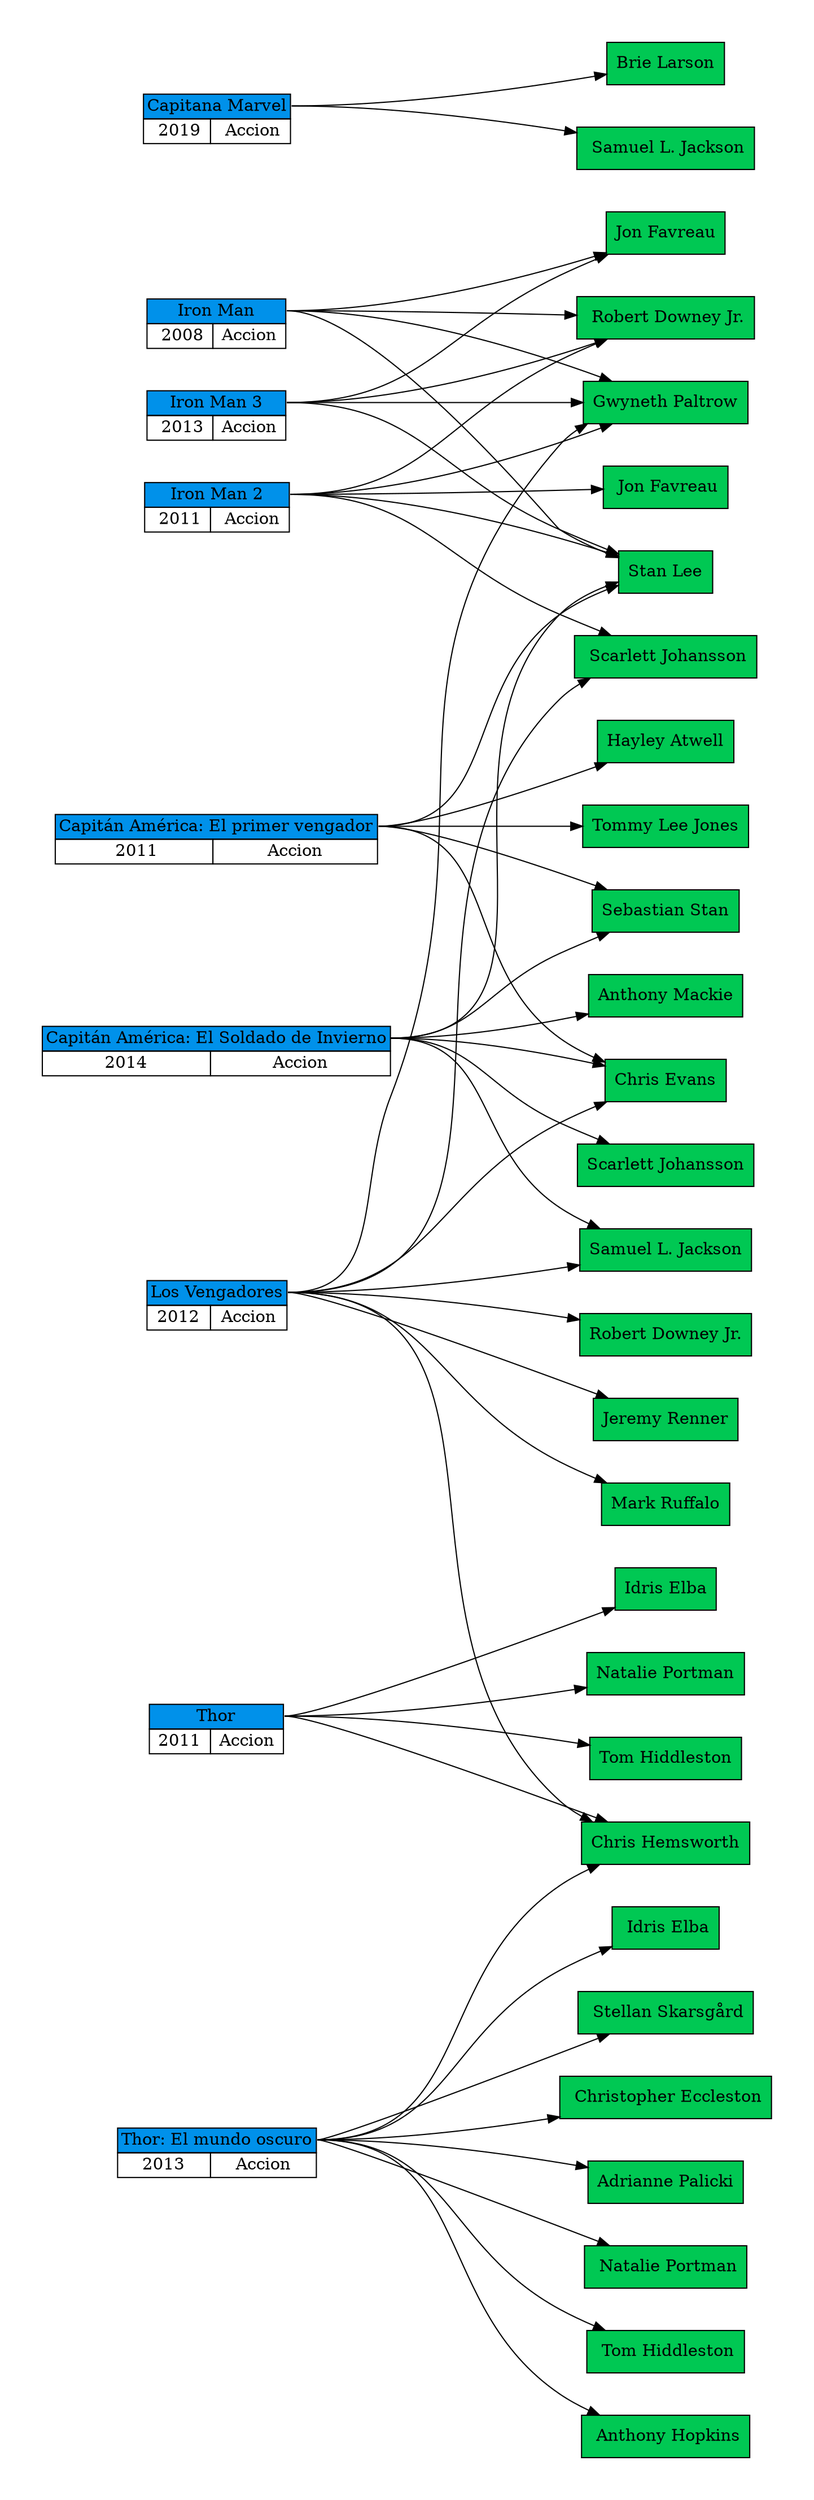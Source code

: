 
    digraph main {
        graph [pad="0.5", nodesep="0.5", ranksep="2"];
        node [shape=plain]
        rankdir=LR;

    
nodo1 [label=<
        <table border="0" cellborder="1" cellspacing="0">
        <tr><td bgcolor="#0091ea" port="p1" colspan="2">Capitán América: El primer vengador</td></tr>
        <tr><td>  2011 </td><td> Accion </td></tr>
        </table>>];


nodo2 [label=<
        <table border="0" cellborder="1" cellspacing="0">
        <tr><td bgcolor="#0091ea" port="p1" colspan="2">Capitana Marvel</td></tr>
        <tr><td>  2019 </td><td>  Accion </td></tr>
        </table>>];


nodo3 [label=<
        <table border="0" cellborder="1" cellspacing="0">
        <tr><td bgcolor="#0091ea" port="p1" colspan="2">Iron Man</td></tr>
        <tr><td>  2008 </td><td> Accion </td></tr>
        </table>>];


nodo4 [label=<
        <table border="0" cellborder="1" cellspacing="0">
        <tr><td bgcolor="#0091ea" port="p1" colspan="2">Iron Man 2</td></tr>
        <tr><td>  2011 </td><td>  Accion </td></tr>
        </table>>];


nodo5 [label=<
        <table border="0" cellborder="1" cellspacing="0">
        <tr><td bgcolor="#0091ea" port="p1" colspan="2">Thor</td></tr>
        <tr><td> 2011 </td><td> Accion </td></tr>
        </table>>];


nodo6 [label=<
        <table border="0" cellborder="1" cellspacing="0">
        <tr><td bgcolor="#0091ea" port="p1" colspan="2">Los Vengadores</td></tr>
        <tr><td> 2012 </td><td> Accion </td></tr>
        </table>>];


nodo7 [label=<
        <table border="0" cellborder="1" cellspacing="0">
        <tr><td bgcolor="#0091ea" port="p1" colspan="2">Thor: El mundo oscuro</td></tr>
        <tr><td> 2013 </td><td> Accion </td></tr>
        </table>>];


nodo8 [label=<
        <table border="0" cellborder="1" cellspacing="0">
        <tr><td bgcolor="#0091ea" port="p1" colspan="2">Iron Man 3</td></tr>
        <tr><td>  2013 </td><td> Accion </td></tr>
        </table>>];


nodo9 [label=<
        <table border="0" cellborder="1" cellspacing="0">
        <tr><td bgcolor="#0091ea" port="p1" colspan="2">Capitán América: El Soldado de Invierno</td></tr>
        <tr><td> 2014 </td><td> Accion </td></tr>
        </table>>];

node [shape=box, style=filled, fillcolor="#00c853"]	"Chris Evans"
	"Tommy Lee Jones"
	"Hayley Atwell"
	"Sebastian Stan"
	"Stan Lee"
	"Brie Larson"
	" Samuel L. Jackson"
	" Robert Downey Jr."
	"Jon Favreau"
	"Gwyneth Paltrow"
	"Stan Lee"
	" Robert Downey Jr."
	" Jon Favreau"
	"Gwyneth Paltrow"
	"Stan Lee"
	" Scarlett Johansson"
	"Chris Hemsworth"
	"Natalie Portman"
	"Tom Hiddleston"
	"Idris Elba"
	" Scarlett Johansson"
	"Gwyneth Paltrow"
	"Robert Downey Jr."
	"Jeremy Renner"
	"Chris Evans"
	"Chris Hemsworth"
	"Mark Ruffalo"
	"Samuel L. Jackson"
	"Chris Hemsworth"
	" Natalie Portman"
	" Tom Hiddleston"
	" Anthony Hopkins"
	" Idris Elba"
	" Stellan Skarsgård"
	" Christopher Eccleston"
	"Adrianne Palicki"
	" Robert Downey Jr."
	"Jon Favreau"
	"Gwyneth Paltrow"
	"Stan Lee"
	"Chris Evans"
	"Scarlett Johansson"
	"Sebastian Stan"
	"Anthony Mackie"
	"Samuel L. Jackson"
	"Stan Lee"
	nodo1:p1 -> "Chris Evans";
	nodo1:p1 -> "Tommy Lee Jones";
	nodo1:p1 -> "Hayley Atwell";
	nodo1:p1 -> "Sebastian Stan";
	nodo1:p1 -> "Stan Lee";
	nodo2:p1 -> "Brie Larson";
	nodo2:p1 -> " Samuel L. Jackson";
	nodo3:p1 -> " Robert Downey Jr.";
	nodo3:p1 -> "Jon Favreau";
	nodo3:p1 -> "Gwyneth Paltrow";
	nodo3:p1 -> "Stan Lee";
	nodo4:p1 -> " Robert Downey Jr.";
	nodo4:p1 -> " Jon Favreau";
	nodo4:p1 -> "Gwyneth Paltrow";
	nodo4:p1 -> "Stan Lee";
	nodo4:p1 -> " Scarlett Johansson";
	nodo5:p1 -> "Chris Hemsworth";
	nodo5:p1 -> "Natalie Portman";
	nodo5:p1 -> "Tom Hiddleston";
	nodo5:p1 -> "Idris Elba";
	nodo6:p1 -> " Scarlett Johansson";
	nodo6:p1 -> "Gwyneth Paltrow";
	nodo6:p1 -> "Robert Downey Jr.";
	nodo6:p1 -> "Jeremy Renner";
	nodo6:p1 -> "Chris Evans";
	nodo6:p1 -> "Chris Hemsworth";
	nodo6:p1 -> "Mark Ruffalo";
	nodo6:p1 -> "Samuel L. Jackson";
	nodo7:p1 -> "Chris Hemsworth";
	nodo7:p1 -> " Natalie Portman";
	nodo7:p1 -> " Tom Hiddleston";
	nodo7:p1 -> " Anthony Hopkins";
	nodo7:p1 -> " Idris Elba";
	nodo7:p1 -> " Stellan Skarsgård";
	nodo7:p1 -> " Christopher Eccleston";
	nodo7:p1 -> "Adrianne Palicki";
	nodo8:p1 -> " Robert Downey Jr.";
	nodo8:p1 -> "Jon Favreau";
	nodo8:p1 -> "Gwyneth Paltrow";
	nodo8:p1 -> "Stan Lee";
	nodo9:p1 -> "Chris Evans";
	nodo9:p1 -> "Scarlett Johansson";
	nodo9:p1 -> "Sebastian Stan";
	nodo9:p1 -> "Anthony Mackie";
	nodo9:p1 -> "Samuel L. Jackson";
	nodo9:p1 -> "Stan Lee";
}